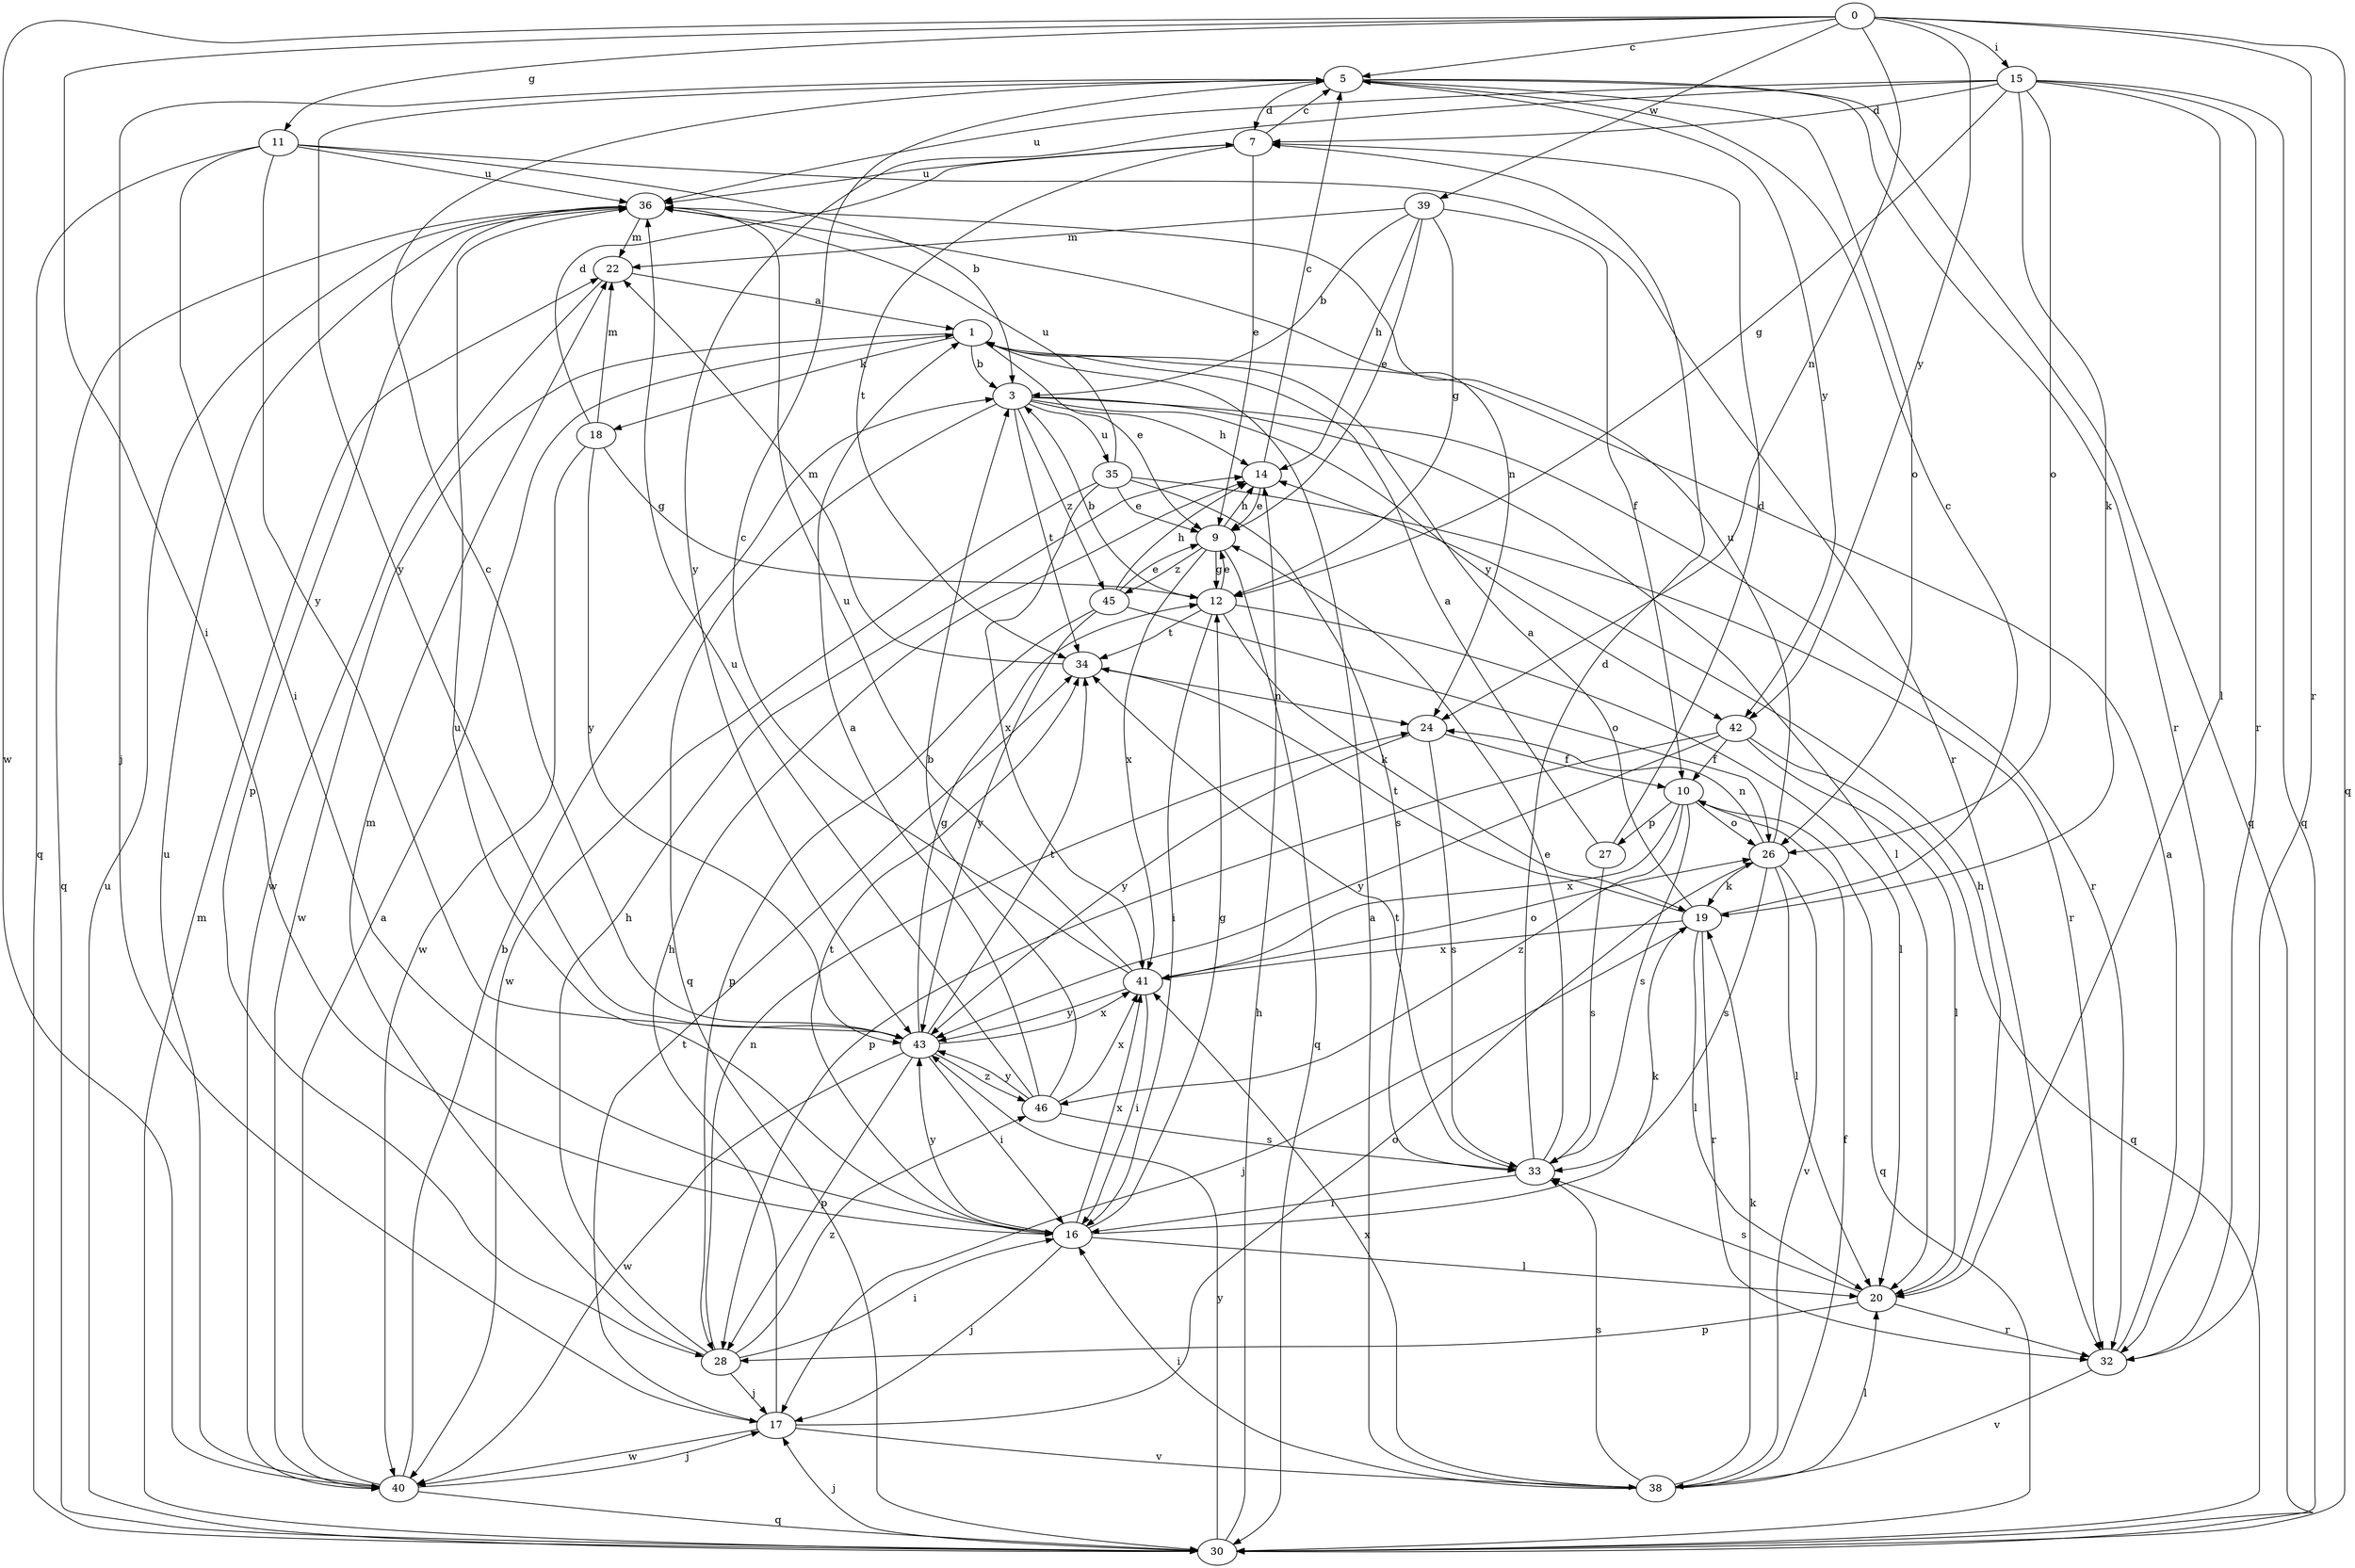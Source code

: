 strict digraph  {
0;
1;
3;
5;
7;
9;
10;
11;
12;
14;
15;
16;
17;
18;
19;
20;
22;
24;
26;
27;
28;
30;
32;
33;
34;
35;
36;
38;
39;
40;
41;
42;
43;
45;
46;
0 -> 5  [label=c];
0 -> 11  [label=g];
0 -> 15  [label=i];
0 -> 16  [label=i];
0 -> 24  [label=n];
0 -> 30  [label=q];
0 -> 32  [label=r];
0 -> 39  [label=w];
0 -> 40  [label=w];
0 -> 42  [label=y];
1 -> 3  [label=b];
1 -> 9  [label=e];
1 -> 18  [label=k];
1 -> 40  [label=w];
3 -> 14  [label=h];
3 -> 20  [label=l];
3 -> 30  [label=q];
3 -> 32  [label=r];
3 -> 34  [label=t];
3 -> 35  [label=u];
3 -> 42  [label=y];
3 -> 45  [label=z];
5 -> 7  [label=d];
5 -> 17  [label=j];
5 -> 26  [label=o];
5 -> 30  [label=q];
5 -> 32  [label=r];
5 -> 42  [label=y];
5 -> 43  [label=y];
7 -> 5  [label=c];
7 -> 9  [label=e];
7 -> 34  [label=t];
7 -> 36  [label=u];
9 -> 12  [label=g];
9 -> 14  [label=h];
9 -> 30  [label=q];
9 -> 41  [label=x];
9 -> 45  [label=z];
10 -> 26  [label=o];
10 -> 27  [label=p];
10 -> 30  [label=q];
10 -> 33  [label=s];
10 -> 41  [label=x];
10 -> 46  [label=z];
11 -> 3  [label=b];
11 -> 16  [label=i];
11 -> 30  [label=q];
11 -> 32  [label=r];
11 -> 36  [label=u];
11 -> 43  [label=y];
12 -> 3  [label=b];
12 -> 9  [label=e];
12 -> 16  [label=i];
12 -> 19  [label=k];
12 -> 20  [label=l];
12 -> 34  [label=t];
14 -> 5  [label=c];
14 -> 9  [label=e];
15 -> 7  [label=d];
15 -> 12  [label=g];
15 -> 19  [label=k];
15 -> 20  [label=l];
15 -> 26  [label=o];
15 -> 30  [label=q];
15 -> 32  [label=r];
15 -> 36  [label=u];
15 -> 43  [label=y];
16 -> 12  [label=g];
16 -> 17  [label=j];
16 -> 19  [label=k];
16 -> 20  [label=l];
16 -> 34  [label=t];
16 -> 36  [label=u];
16 -> 41  [label=x];
16 -> 43  [label=y];
17 -> 14  [label=h];
17 -> 26  [label=o];
17 -> 34  [label=t];
17 -> 38  [label=v];
17 -> 40  [label=w];
18 -> 7  [label=d];
18 -> 12  [label=g];
18 -> 22  [label=m];
18 -> 40  [label=w];
18 -> 43  [label=y];
19 -> 1  [label=a];
19 -> 5  [label=c];
19 -> 17  [label=j];
19 -> 20  [label=l];
19 -> 32  [label=r];
19 -> 34  [label=t];
19 -> 41  [label=x];
20 -> 14  [label=h];
20 -> 28  [label=p];
20 -> 32  [label=r];
20 -> 33  [label=s];
22 -> 1  [label=a];
22 -> 40  [label=w];
24 -> 10  [label=f];
24 -> 33  [label=s];
24 -> 43  [label=y];
26 -> 19  [label=k];
26 -> 20  [label=l];
26 -> 24  [label=n];
26 -> 33  [label=s];
26 -> 36  [label=u];
26 -> 38  [label=v];
27 -> 1  [label=a];
27 -> 7  [label=d];
27 -> 33  [label=s];
28 -> 14  [label=h];
28 -> 16  [label=i];
28 -> 17  [label=j];
28 -> 22  [label=m];
28 -> 24  [label=n];
28 -> 46  [label=z];
30 -> 14  [label=h];
30 -> 17  [label=j];
30 -> 22  [label=m];
30 -> 36  [label=u];
30 -> 43  [label=y];
32 -> 1  [label=a];
32 -> 38  [label=v];
33 -> 7  [label=d];
33 -> 9  [label=e];
33 -> 16  [label=i];
33 -> 34  [label=t];
34 -> 22  [label=m];
34 -> 24  [label=n];
35 -> 9  [label=e];
35 -> 32  [label=r];
35 -> 33  [label=s];
35 -> 36  [label=u];
35 -> 40  [label=w];
35 -> 41  [label=x];
36 -> 22  [label=m];
36 -> 24  [label=n];
36 -> 28  [label=p];
36 -> 30  [label=q];
38 -> 1  [label=a];
38 -> 10  [label=f];
38 -> 16  [label=i];
38 -> 19  [label=k];
38 -> 20  [label=l];
38 -> 33  [label=s];
38 -> 41  [label=x];
39 -> 3  [label=b];
39 -> 9  [label=e];
39 -> 10  [label=f];
39 -> 12  [label=g];
39 -> 14  [label=h];
39 -> 22  [label=m];
40 -> 1  [label=a];
40 -> 3  [label=b];
40 -> 17  [label=j];
40 -> 30  [label=q];
40 -> 36  [label=u];
41 -> 5  [label=c];
41 -> 16  [label=i];
41 -> 26  [label=o];
41 -> 36  [label=u];
41 -> 43  [label=y];
42 -> 10  [label=f];
42 -> 20  [label=l];
42 -> 28  [label=p];
42 -> 30  [label=q];
42 -> 43  [label=y];
43 -> 5  [label=c];
43 -> 12  [label=g];
43 -> 16  [label=i];
43 -> 28  [label=p];
43 -> 34  [label=t];
43 -> 40  [label=w];
43 -> 41  [label=x];
43 -> 46  [label=z];
45 -> 9  [label=e];
45 -> 14  [label=h];
45 -> 26  [label=o];
45 -> 28  [label=p];
45 -> 43  [label=y];
46 -> 1  [label=a];
46 -> 3  [label=b];
46 -> 33  [label=s];
46 -> 36  [label=u];
46 -> 41  [label=x];
46 -> 43  [label=y];
}
